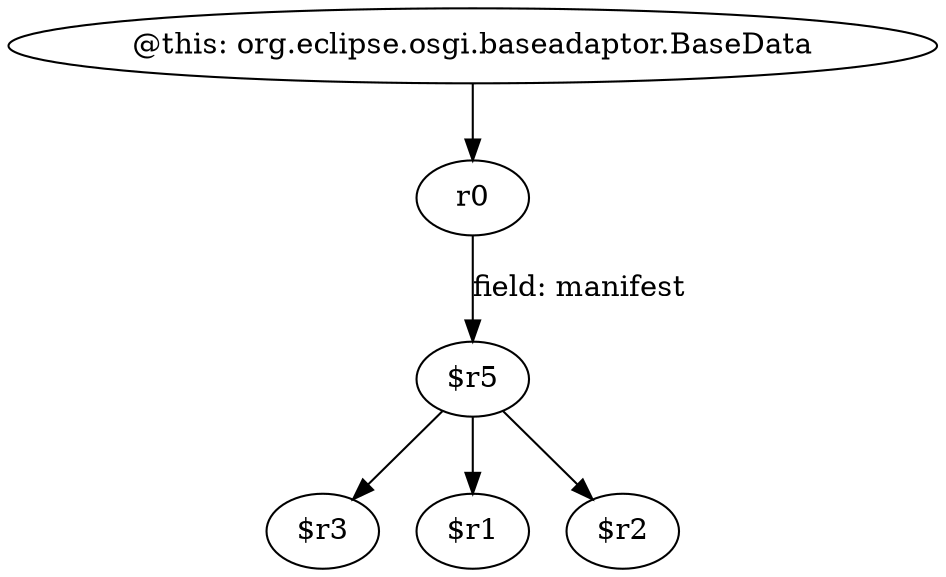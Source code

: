 digraph g {
0[label="$r5"]
1[label="$r3"]
0->1[label=""]
2[label="@this: org.eclipse.osgi.baseadaptor.BaseData"]
3[label="r0"]
2->3[label=""]
3->0[label="field: manifest"]
4[label="$r1"]
0->4[label=""]
5[label="$r2"]
0->5[label=""]
}